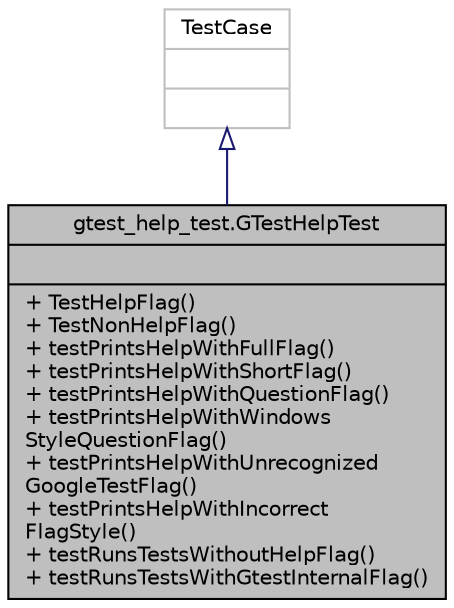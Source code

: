 digraph "gtest_help_test.GTestHelpTest"
{
  edge [fontname="Helvetica",fontsize="10",labelfontname="Helvetica",labelfontsize="10"];
  node [fontname="Helvetica",fontsize="10",shape=record];
  Node2 [label="{gtest_help_test.GTestHelpTest\n||+ TestHelpFlag()\l+ TestNonHelpFlag()\l+ testPrintsHelpWithFullFlag()\l+ testPrintsHelpWithShortFlag()\l+ testPrintsHelpWithQuestionFlag()\l+ testPrintsHelpWithWindows\lStyleQuestionFlag()\l+ testPrintsHelpWithUnrecognized\lGoogleTestFlag()\l+ testPrintsHelpWithIncorrect\lFlagStyle()\l+ testRunsTestsWithoutHelpFlag()\l+ testRunsTestsWithGtestInternalFlag()\l}",height=0.2,width=0.4,color="black", fillcolor="grey75", style="filled", fontcolor="black"];
  Node3 -> Node2 [dir="back",color="midnightblue",fontsize="10",style="solid",arrowtail="onormal",fontname="Helvetica"];
  Node3 [label="{TestCase\n||}",height=0.2,width=0.4,color="grey75", fillcolor="white", style="filled"];
}
